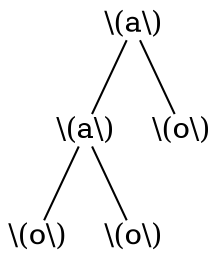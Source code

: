graph {
	0 [label="\\(a\\)" shape=plain]
	1 [label="\\(a\\)" shape=plain]
	0 -- 1
	2 [label="\\(o\\)" shape=plain]
	1 -- 2
	3 [label="\\(o\\)" shape=plain]
	1 -- 3
	4 [label="\\(o\\)" shape=plain]
	0 -- 4
}
